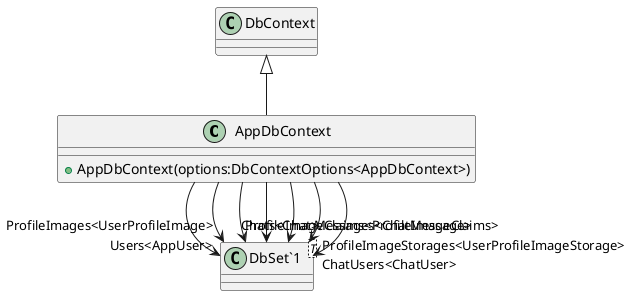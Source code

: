 @startuml
class AppDbContext {
    + AppDbContext(options:DbContextOptions<AppDbContext>)
}
class "DbSet`1"<T> {
}
DbContext <|-- AppDbContext
AppDbContext --> "Users<AppUser>" "DbSet`1"
AppDbContext --> "ProfileImageClaims<ProfileImageClaims>" "DbSet`1"
AppDbContext --> "ProfileImages<UserProfileImage>" "DbSet`1"
AppDbContext --> "ProfileImageStorages<UserProfileImageStorage>" "DbSet`1"
AppDbContext --> "Messages<ChatMessage>" "DbSet`1"
AppDbContext --> "Chats<Chat>" "DbSet`1"
AppDbContext --> "ChatUsers<ChatUser>" "DbSet`1"
@enduml
